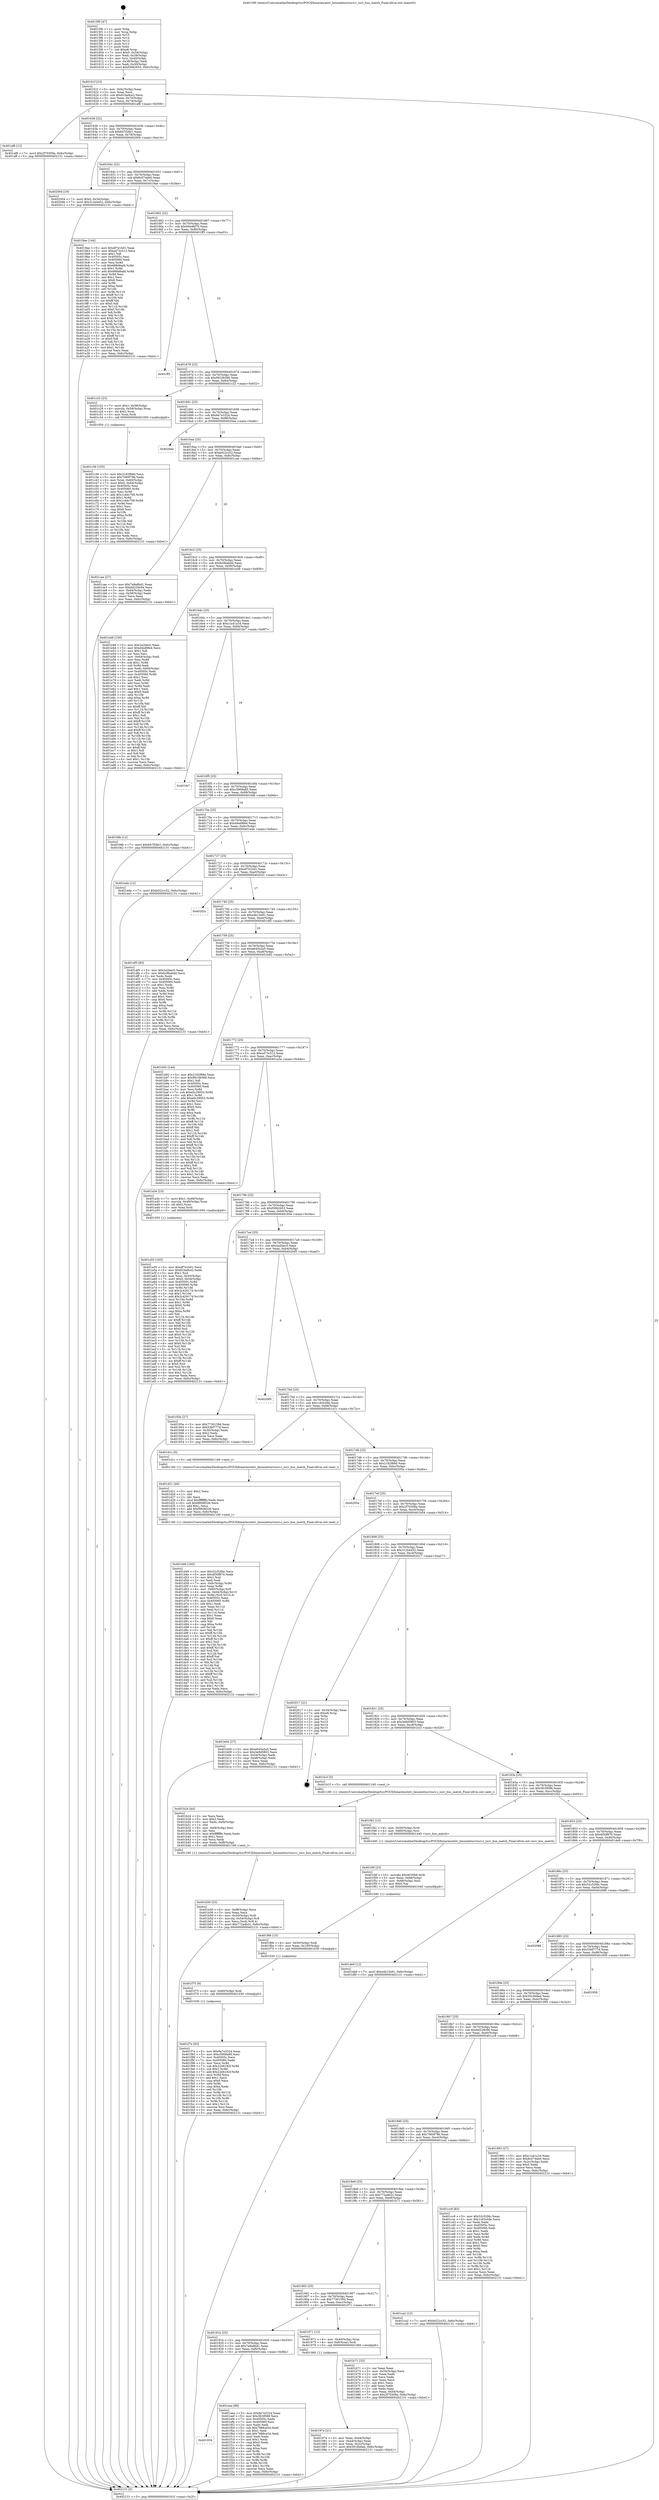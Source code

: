 digraph "0x4015f0" {
  label = "0x4015f0 (/mnt/c/Users/mathe/Desktop/tcc/POCII/binaries/extr_linuxnetiucviucv.c_iucv_bus_match_Final-ollvm.out::main(0))"
  labelloc = "t"
  node[shape=record]

  Entry [label="",width=0.3,height=0.3,shape=circle,fillcolor=black,style=filled]
  "0x40161f" [label="{
     0x40161f [23]\l
     | [instrs]\l
     &nbsp;&nbsp;0x40161f \<+3\>: mov -0x6c(%rbp),%eax\l
     &nbsp;&nbsp;0x401622 \<+2\>: mov %eax,%ecx\l
     &nbsp;&nbsp;0x401624 \<+6\>: sub $0x81ba9ce2,%ecx\l
     &nbsp;&nbsp;0x40162a \<+3\>: mov %eax,-0x70(%rbp)\l
     &nbsp;&nbsp;0x40162d \<+3\>: mov %ecx,-0x74(%rbp)\l
     &nbsp;&nbsp;0x401630 \<+6\>: je 0000000000401af8 \<main+0x508\>\l
  }"]
  "0x401af8" [label="{
     0x401af8 [12]\l
     | [instrs]\l
     &nbsp;&nbsp;0x401af8 \<+7\>: movl $0x2f70309a,-0x6c(%rbp)\l
     &nbsp;&nbsp;0x401aff \<+5\>: jmp 0000000000402131 \<main+0xb41\>\l
  }"]
  "0x401636" [label="{
     0x401636 [22]\l
     | [instrs]\l
     &nbsp;&nbsp;0x401636 \<+5\>: jmp 000000000040163b \<main+0x4b\>\l
     &nbsp;&nbsp;0x40163b \<+3\>: mov -0x70(%rbp),%eax\l
     &nbsp;&nbsp;0x40163e \<+5\>: sub $0x847f28e1,%eax\l
     &nbsp;&nbsp;0x401643 \<+3\>: mov %eax,-0x78(%rbp)\l
     &nbsp;&nbsp;0x401646 \<+6\>: je 0000000000402004 \<main+0xa14\>\l
  }"]
  Exit [label="",width=0.3,height=0.3,shape=circle,fillcolor=black,style=filled,peripheries=2]
  "0x402004" [label="{
     0x402004 [19]\l
     | [instrs]\l
     &nbsp;&nbsp;0x402004 \<+7\>: movl $0x0,-0x34(%rbp)\l
     &nbsp;&nbsp;0x40200b \<+7\>: movl $0x312e4452,-0x6c(%rbp)\l
     &nbsp;&nbsp;0x402012 \<+5\>: jmp 0000000000402131 \<main+0xb41\>\l
  }"]
  "0x40164c" [label="{
     0x40164c [22]\l
     | [instrs]\l
     &nbsp;&nbsp;0x40164c \<+5\>: jmp 0000000000401651 \<main+0x61\>\l
     &nbsp;&nbsp;0x401651 \<+3\>: mov -0x70(%rbp),%eax\l
     &nbsp;&nbsp;0x401654 \<+5\>: sub $0x8c074eb0,%eax\l
     &nbsp;&nbsp;0x401659 \<+3\>: mov %eax,-0x7c(%rbp)\l
     &nbsp;&nbsp;0x40165c \<+6\>: je 00000000004019ae \<main+0x3be\>\l
  }"]
  "0x401f7e" [label="{
     0x401f7e [93]\l
     | [instrs]\l
     &nbsp;&nbsp;0x401f7e \<+5\>: mov $0x9a7e3324,%eax\l
     &nbsp;&nbsp;0x401f83 \<+5\>: mov $0xc5908a85,%esi\l
     &nbsp;&nbsp;0x401f88 \<+7\>: mov 0x40505c,%ecx\l
     &nbsp;&nbsp;0x401f8f \<+7\>: mov 0x405060,%edx\l
     &nbsp;&nbsp;0x401f96 \<+3\>: mov %ecx,%r8d\l
     &nbsp;&nbsp;0x401f99 \<+7\>: sub $0x2246182f,%r8d\l
     &nbsp;&nbsp;0x401fa0 \<+4\>: sub $0x1,%r8d\l
     &nbsp;&nbsp;0x401fa4 \<+7\>: add $0x2246182f,%r8d\l
     &nbsp;&nbsp;0x401fab \<+4\>: imul %r8d,%ecx\l
     &nbsp;&nbsp;0x401faf \<+3\>: and $0x1,%ecx\l
     &nbsp;&nbsp;0x401fb2 \<+3\>: cmp $0x0,%ecx\l
     &nbsp;&nbsp;0x401fb5 \<+4\>: sete %r9b\l
     &nbsp;&nbsp;0x401fb9 \<+3\>: cmp $0xa,%edx\l
     &nbsp;&nbsp;0x401fbc \<+4\>: setl %r10b\l
     &nbsp;&nbsp;0x401fc0 \<+3\>: mov %r9b,%r11b\l
     &nbsp;&nbsp;0x401fc3 \<+3\>: and %r10b,%r11b\l
     &nbsp;&nbsp;0x401fc6 \<+3\>: xor %r10b,%r9b\l
     &nbsp;&nbsp;0x401fc9 \<+3\>: or %r9b,%r11b\l
     &nbsp;&nbsp;0x401fcc \<+4\>: test $0x1,%r11b\l
     &nbsp;&nbsp;0x401fd0 \<+3\>: cmovne %esi,%eax\l
     &nbsp;&nbsp;0x401fd3 \<+3\>: mov %eax,-0x6c(%rbp)\l
     &nbsp;&nbsp;0x401fd6 \<+5\>: jmp 0000000000402131 \<main+0xb41\>\l
  }"]
  "0x4019ae" [label="{
     0x4019ae [144]\l
     | [instrs]\l
     &nbsp;&nbsp;0x4019ae \<+5\>: mov $0xdf7e1b01,%eax\l
     &nbsp;&nbsp;0x4019b3 \<+5\>: mov $0xed73c513,%ecx\l
     &nbsp;&nbsp;0x4019b8 \<+2\>: mov $0x1,%dl\l
     &nbsp;&nbsp;0x4019ba \<+7\>: mov 0x40505c,%esi\l
     &nbsp;&nbsp;0x4019c1 \<+7\>: mov 0x405060,%edi\l
     &nbsp;&nbsp;0x4019c8 \<+3\>: mov %esi,%r8d\l
     &nbsp;&nbsp;0x4019cb \<+7\>: sub $0x688d6afd,%r8d\l
     &nbsp;&nbsp;0x4019d2 \<+4\>: sub $0x1,%r8d\l
     &nbsp;&nbsp;0x4019d6 \<+7\>: add $0x688d6afd,%r8d\l
     &nbsp;&nbsp;0x4019dd \<+4\>: imul %r8d,%esi\l
     &nbsp;&nbsp;0x4019e1 \<+3\>: and $0x1,%esi\l
     &nbsp;&nbsp;0x4019e4 \<+3\>: cmp $0x0,%esi\l
     &nbsp;&nbsp;0x4019e7 \<+4\>: sete %r9b\l
     &nbsp;&nbsp;0x4019eb \<+3\>: cmp $0xa,%edi\l
     &nbsp;&nbsp;0x4019ee \<+4\>: setl %r10b\l
     &nbsp;&nbsp;0x4019f2 \<+3\>: mov %r9b,%r11b\l
     &nbsp;&nbsp;0x4019f5 \<+4\>: xor $0xff,%r11b\l
     &nbsp;&nbsp;0x4019f9 \<+3\>: mov %r10b,%bl\l
     &nbsp;&nbsp;0x4019fc \<+3\>: xor $0xff,%bl\l
     &nbsp;&nbsp;0x4019ff \<+3\>: xor $0x0,%dl\l
     &nbsp;&nbsp;0x401a02 \<+3\>: mov %r11b,%r14b\l
     &nbsp;&nbsp;0x401a05 \<+4\>: and $0x0,%r14b\l
     &nbsp;&nbsp;0x401a09 \<+3\>: and %dl,%r9b\l
     &nbsp;&nbsp;0x401a0c \<+3\>: mov %bl,%r15b\l
     &nbsp;&nbsp;0x401a0f \<+4\>: and $0x0,%r15b\l
     &nbsp;&nbsp;0x401a13 \<+3\>: and %dl,%r10b\l
     &nbsp;&nbsp;0x401a16 \<+3\>: or %r9b,%r14b\l
     &nbsp;&nbsp;0x401a19 \<+3\>: or %r10b,%r15b\l
     &nbsp;&nbsp;0x401a1c \<+3\>: xor %r15b,%r14b\l
     &nbsp;&nbsp;0x401a1f \<+3\>: or %bl,%r11b\l
     &nbsp;&nbsp;0x401a22 \<+4\>: xor $0xff,%r11b\l
     &nbsp;&nbsp;0x401a26 \<+3\>: or $0x0,%dl\l
     &nbsp;&nbsp;0x401a29 \<+3\>: and %dl,%r11b\l
     &nbsp;&nbsp;0x401a2c \<+3\>: or %r11b,%r14b\l
     &nbsp;&nbsp;0x401a2f \<+4\>: test $0x1,%r14b\l
     &nbsp;&nbsp;0x401a33 \<+3\>: cmovne %ecx,%eax\l
     &nbsp;&nbsp;0x401a36 \<+3\>: mov %eax,-0x6c(%rbp)\l
     &nbsp;&nbsp;0x401a39 \<+5\>: jmp 0000000000402131 \<main+0xb41\>\l
  }"]
  "0x401662" [label="{
     0x401662 [22]\l
     | [instrs]\l
     &nbsp;&nbsp;0x401662 \<+5\>: jmp 0000000000401667 \<main+0x77\>\l
     &nbsp;&nbsp;0x401667 \<+3\>: mov -0x70(%rbp),%eax\l
     &nbsp;&nbsp;0x40166a \<+5\>: sub $0x94e4fd70,%eax\l
     &nbsp;&nbsp;0x40166f \<+3\>: mov %eax,-0x80(%rbp)\l
     &nbsp;&nbsp;0x401672 \<+6\>: je 0000000000401ff3 \<main+0xa03\>\l
  }"]
  "0x401f75" [label="{
     0x401f75 [9]\l
     | [instrs]\l
     &nbsp;&nbsp;0x401f75 \<+4\>: mov -0x60(%rbp),%rdi\l
     &nbsp;&nbsp;0x401f79 \<+5\>: call 0000000000401030 \<free@plt\>\l
     | [calls]\l
     &nbsp;&nbsp;0x401030 \{1\} (unknown)\l
  }"]
  "0x401ff3" [label="{
     0x401ff3\l
  }", style=dashed]
  "0x401678" [label="{
     0x401678 [25]\l
     | [instrs]\l
     &nbsp;&nbsp;0x401678 \<+5\>: jmp 000000000040167d \<main+0x8d\>\l
     &nbsp;&nbsp;0x40167d \<+3\>: mov -0x70(%rbp),%eax\l
     &nbsp;&nbsp;0x401680 \<+5\>: sub $0x9910b566,%eax\l
     &nbsp;&nbsp;0x401685 \<+6\>: mov %eax,-0x84(%rbp)\l
     &nbsp;&nbsp;0x40168b \<+6\>: je 0000000000401c22 \<main+0x632\>\l
  }"]
  "0x401f66" [label="{
     0x401f66 [15]\l
     | [instrs]\l
     &nbsp;&nbsp;0x401f66 \<+4\>: mov -0x50(%rbp),%rdi\l
     &nbsp;&nbsp;0x401f6a \<+6\>: mov %eax,-0x100(%rbp)\l
     &nbsp;&nbsp;0x401f70 \<+5\>: call 0000000000401030 \<free@plt\>\l
     | [calls]\l
     &nbsp;&nbsp;0x401030 \{1\} (unknown)\l
  }"]
  "0x401c22" [label="{
     0x401c22 [23]\l
     | [instrs]\l
     &nbsp;&nbsp;0x401c22 \<+7\>: movl $0x1,-0x58(%rbp)\l
     &nbsp;&nbsp;0x401c29 \<+4\>: movslq -0x58(%rbp),%rax\l
     &nbsp;&nbsp;0x401c2d \<+4\>: shl $0x2,%rax\l
     &nbsp;&nbsp;0x401c31 \<+3\>: mov %rax,%rdi\l
     &nbsp;&nbsp;0x401c34 \<+5\>: call 0000000000401050 \<malloc@plt\>\l
     | [calls]\l
     &nbsp;&nbsp;0x401050 \{1\} (unknown)\l
  }"]
  "0x401691" [label="{
     0x401691 [25]\l
     | [instrs]\l
     &nbsp;&nbsp;0x401691 \<+5\>: jmp 0000000000401696 \<main+0xa6\>\l
     &nbsp;&nbsp;0x401696 \<+3\>: mov -0x70(%rbp),%eax\l
     &nbsp;&nbsp;0x401699 \<+5\>: sub $0x9a7e3324,%eax\l
     &nbsp;&nbsp;0x40169e \<+6\>: mov %eax,-0x88(%rbp)\l
     &nbsp;&nbsp;0x4016a4 \<+6\>: je 00000000004020ee \<main+0xafe\>\l
  }"]
  "0x401f4f" [label="{
     0x401f4f [23]\l
     | [instrs]\l
     &nbsp;&nbsp;0x401f4f \<+10\>: movabs $0x4030b6,%rdi\l
     &nbsp;&nbsp;0x401f59 \<+3\>: mov %eax,-0x68(%rbp)\l
     &nbsp;&nbsp;0x401f5c \<+3\>: mov -0x68(%rbp),%esi\l
     &nbsp;&nbsp;0x401f5f \<+2\>: mov $0x0,%al\l
     &nbsp;&nbsp;0x401f61 \<+5\>: call 0000000000401040 \<printf@plt\>\l
     | [calls]\l
     &nbsp;&nbsp;0x401040 \{1\} (unknown)\l
  }"]
  "0x4020ee" [label="{
     0x4020ee\l
  }", style=dashed]
  "0x4016aa" [label="{
     0x4016aa [25]\l
     | [instrs]\l
     &nbsp;&nbsp;0x4016aa \<+5\>: jmp 00000000004016af \<main+0xbf\>\l
     &nbsp;&nbsp;0x4016af \<+3\>: mov -0x70(%rbp),%eax\l
     &nbsp;&nbsp;0x4016b2 \<+5\>: sub $0xb022cc52,%eax\l
     &nbsp;&nbsp;0x4016b7 \<+6\>: mov %eax,-0x8c(%rbp)\l
     &nbsp;&nbsp;0x4016bd \<+6\>: je 0000000000401cae \<main+0x6be\>\l
  }"]
  "0x401934" [label="{
     0x401934\l
  }", style=dashed]
  "0x401cae" [label="{
     0x401cae [27]\l
     | [instrs]\l
     &nbsp;&nbsp;0x401cae \<+5\>: mov $0x7a9a8bd1,%eax\l
     &nbsp;&nbsp;0x401cb3 \<+5\>: mov $0x6d229c94,%ecx\l
     &nbsp;&nbsp;0x401cb8 \<+3\>: mov -0x64(%rbp),%edx\l
     &nbsp;&nbsp;0x401cbb \<+3\>: cmp -0x58(%rbp),%edx\l
     &nbsp;&nbsp;0x401cbe \<+3\>: cmovl %ecx,%eax\l
     &nbsp;&nbsp;0x401cc1 \<+3\>: mov %eax,-0x6c(%rbp)\l
     &nbsp;&nbsp;0x401cc4 \<+5\>: jmp 0000000000402131 \<main+0xb41\>\l
  }"]
  "0x4016c3" [label="{
     0x4016c3 [25]\l
     | [instrs]\l
     &nbsp;&nbsp;0x4016c3 \<+5\>: jmp 00000000004016c8 \<main+0xd8\>\l
     &nbsp;&nbsp;0x4016c8 \<+3\>: mov -0x70(%rbp),%eax\l
     &nbsp;&nbsp;0x4016cb \<+5\>: sub $0xbc9babdd,%eax\l
     &nbsp;&nbsp;0x4016d0 \<+6\>: mov %eax,-0x90(%rbp)\l
     &nbsp;&nbsp;0x4016d6 \<+6\>: je 0000000000401e48 \<main+0x858\>\l
  }"]
  "0x401eea" [label="{
     0x401eea [88]\l
     | [instrs]\l
     &nbsp;&nbsp;0x401eea \<+5\>: mov $0x9a7e3324,%eax\l
     &nbsp;&nbsp;0x401eef \<+5\>: mov $0x3fc5f088,%ecx\l
     &nbsp;&nbsp;0x401ef4 \<+7\>: mov 0x40505c,%edx\l
     &nbsp;&nbsp;0x401efb \<+7\>: mov 0x405060,%esi\l
     &nbsp;&nbsp;0x401f02 \<+2\>: mov %edx,%edi\l
     &nbsp;&nbsp;0x401f04 \<+6\>: sub $0x7988ce5d,%edi\l
     &nbsp;&nbsp;0x401f0a \<+3\>: sub $0x1,%edi\l
     &nbsp;&nbsp;0x401f0d \<+6\>: add $0x7988ce5d,%edi\l
     &nbsp;&nbsp;0x401f13 \<+3\>: imul %edi,%edx\l
     &nbsp;&nbsp;0x401f16 \<+3\>: and $0x1,%edx\l
     &nbsp;&nbsp;0x401f19 \<+3\>: cmp $0x0,%edx\l
     &nbsp;&nbsp;0x401f1c \<+4\>: sete %r8b\l
     &nbsp;&nbsp;0x401f20 \<+3\>: cmp $0xa,%esi\l
     &nbsp;&nbsp;0x401f23 \<+4\>: setl %r9b\l
     &nbsp;&nbsp;0x401f27 \<+3\>: mov %r8b,%r10b\l
     &nbsp;&nbsp;0x401f2a \<+3\>: and %r9b,%r10b\l
     &nbsp;&nbsp;0x401f2d \<+3\>: xor %r9b,%r8b\l
     &nbsp;&nbsp;0x401f30 \<+3\>: or %r8b,%r10b\l
     &nbsp;&nbsp;0x401f33 \<+4\>: test $0x1,%r10b\l
     &nbsp;&nbsp;0x401f37 \<+3\>: cmovne %ecx,%eax\l
     &nbsp;&nbsp;0x401f3a \<+3\>: mov %eax,-0x6c(%rbp)\l
     &nbsp;&nbsp;0x401f3d \<+5\>: jmp 0000000000402131 \<main+0xb41\>\l
  }"]
  "0x401e48" [label="{
     0x401e48 [150]\l
     | [instrs]\l
     &nbsp;&nbsp;0x401e48 \<+5\>: mov $0x2a2bec0,%eax\l
     &nbsp;&nbsp;0x401e4d \<+5\>: mov $0xd4ed9fe4,%ecx\l
     &nbsp;&nbsp;0x401e52 \<+2\>: mov $0x1,%dl\l
     &nbsp;&nbsp;0x401e54 \<+2\>: xor %esi,%esi\l
     &nbsp;&nbsp;0x401e56 \<+3\>: mov -0x64(%rbp),%edi\l
     &nbsp;&nbsp;0x401e59 \<+3\>: mov %esi,%r8d\l
     &nbsp;&nbsp;0x401e5c \<+4\>: sub $0x1,%r8d\l
     &nbsp;&nbsp;0x401e60 \<+3\>: sub %r8d,%edi\l
     &nbsp;&nbsp;0x401e63 \<+3\>: mov %edi,-0x64(%rbp)\l
     &nbsp;&nbsp;0x401e66 \<+7\>: mov 0x40505c,%edi\l
     &nbsp;&nbsp;0x401e6d \<+8\>: mov 0x405060,%r8d\l
     &nbsp;&nbsp;0x401e75 \<+3\>: sub $0x1,%esi\l
     &nbsp;&nbsp;0x401e78 \<+3\>: mov %edi,%r9d\l
     &nbsp;&nbsp;0x401e7b \<+3\>: add %esi,%r9d\l
     &nbsp;&nbsp;0x401e7e \<+4\>: imul %r9d,%edi\l
     &nbsp;&nbsp;0x401e82 \<+3\>: and $0x1,%edi\l
     &nbsp;&nbsp;0x401e85 \<+3\>: cmp $0x0,%edi\l
     &nbsp;&nbsp;0x401e88 \<+4\>: sete %r10b\l
     &nbsp;&nbsp;0x401e8c \<+4\>: cmp $0xa,%r8d\l
     &nbsp;&nbsp;0x401e90 \<+4\>: setl %r11b\l
     &nbsp;&nbsp;0x401e94 \<+3\>: mov %r10b,%bl\l
     &nbsp;&nbsp;0x401e97 \<+3\>: xor $0xff,%bl\l
     &nbsp;&nbsp;0x401e9a \<+3\>: mov %r11b,%r14b\l
     &nbsp;&nbsp;0x401e9d \<+4\>: xor $0xff,%r14b\l
     &nbsp;&nbsp;0x401ea1 \<+3\>: xor $0x1,%dl\l
     &nbsp;&nbsp;0x401ea4 \<+3\>: mov %bl,%r15b\l
     &nbsp;&nbsp;0x401ea7 \<+4\>: and $0xff,%r15b\l
     &nbsp;&nbsp;0x401eab \<+3\>: and %dl,%r10b\l
     &nbsp;&nbsp;0x401eae \<+3\>: mov %r14b,%r12b\l
     &nbsp;&nbsp;0x401eb1 \<+4\>: and $0xff,%r12b\l
     &nbsp;&nbsp;0x401eb5 \<+3\>: and %dl,%r11b\l
     &nbsp;&nbsp;0x401eb8 \<+3\>: or %r10b,%r15b\l
     &nbsp;&nbsp;0x401ebb \<+3\>: or %r11b,%r12b\l
     &nbsp;&nbsp;0x401ebe \<+3\>: xor %r12b,%r15b\l
     &nbsp;&nbsp;0x401ec1 \<+3\>: or %r14b,%bl\l
     &nbsp;&nbsp;0x401ec4 \<+3\>: xor $0xff,%bl\l
     &nbsp;&nbsp;0x401ec7 \<+3\>: or $0x1,%dl\l
     &nbsp;&nbsp;0x401eca \<+2\>: and %dl,%bl\l
     &nbsp;&nbsp;0x401ecc \<+3\>: or %bl,%r15b\l
     &nbsp;&nbsp;0x401ecf \<+4\>: test $0x1,%r15b\l
     &nbsp;&nbsp;0x401ed3 \<+3\>: cmovne %ecx,%eax\l
     &nbsp;&nbsp;0x401ed6 \<+3\>: mov %eax,-0x6c(%rbp)\l
     &nbsp;&nbsp;0x401ed9 \<+5\>: jmp 0000000000402131 \<main+0xb41\>\l
  }"]
  "0x4016dc" [label="{
     0x4016dc [25]\l
     | [instrs]\l
     &nbsp;&nbsp;0x4016dc \<+5\>: jmp 00000000004016e1 \<main+0xf1\>\l
     &nbsp;&nbsp;0x4016e1 \<+3\>: mov -0x70(%rbp),%eax\l
     &nbsp;&nbsp;0x4016e4 \<+5\>: sub $0xc1a41a16,%eax\l
     &nbsp;&nbsp;0x4016e9 \<+6\>: mov %eax,-0x94(%rbp)\l
     &nbsp;&nbsp;0x4016ef \<+6\>: je 0000000000401fe7 \<main+0x9f7\>\l
  }"]
  "0x401d49" [label="{
     0x401d49 [160]\l
     | [instrs]\l
     &nbsp;&nbsp;0x401d49 \<+5\>: mov $0x52c52fdc,%ecx\l
     &nbsp;&nbsp;0x401d4e \<+5\>: mov $0x4f30f870,%edx\l
     &nbsp;&nbsp;0x401d53 \<+3\>: mov $0x1,%sil\l
     &nbsp;&nbsp;0x401d56 \<+2\>: xor %edi,%edi\l
     &nbsp;&nbsp;0x401d58 \<+7\>: mov -0xfc(%rbp),%r8d\l
     &nbsp;&nbsp;0x401d5f \<+4\>: imul %eax,%r8d\l
     &nbsp;&nbsp;0x401d63 \<+4\>: mov -0x60(%rbp),%r9\l
     &nbsp;&nbsp;0x401d67 \<+4\>: movslq -0x64(%rbp),%r10\l
     &nbsp;&nbsp;0x401d6b \<+4\>: mov %r8d,(%r9,%r10,4)\l
     &nbsp;&nbsp;0x401d6f \<+7\>: mov 0x40505c,%eax\l
     &nbsp;&nbsp;0x401d76 \<+8\>: mov 0x405060,%r8d\l
     &nbsp;&nbsp;0x401d7e \<+3\>: sub $0x1,%edi\l
     &nbsp;&nbsp;0x401d81 \<+3\>: mov %eax,%r11d\l
     &nbsp;&nbsp;0x401d84 \<+3\>: add %edi,%r11d\l
     &nbsp;&nbsp;0x401d87 \<+4\>: imul %r11d,%eax\l
     &nbsp;&nbsp;0x401d8b \<+3\>: and $0x1,%eax\l
     &nbsp;&nbsp;0x401d8e \<+3\>: cmp $0x0,%eax\l
     &nbsp;&nbsp;0x401d91 \<+3\>: sete %bl\l
     &nbsp;&nbsp;0x401d94 \<+4\>: cmp $0xa,%r8d\l
     &nbsp;&nbsp;0x401d98 \<+4\>: setl %r14b\l
     &nbsp;&nbsp;0x401d9c \<+3\>: mov %bl,%r15b\l
     &nbsp;&nbsp;0x401d9f \<+4\>: xor $0xff,%r15b\l
     &nbsp;&nbsp;0x401da3 \<+3\>: mov %r14b,%r12b\l
     &nbsp;&nbsp;0x401da6 \<+4\>: xor $0xff,%r12b\l
     &nbsp;&nbsp;0x401daa \<+4\>: xor $0x1,%sil\l
     &nbsp;&nbsp;0x401dae \<+3\>: mov %r15b,%r13b\l
     &nbsp;&nbsp;0x401db1 \<+4\>: and $0xff,%r13b\l
     &nbsp;&nbsp;0x401db5 \<+3\>: and %sil,%bl\l
     &nbsp;&nbsp;0x401db8 \<+3\>: mov %r12b,%al\l
     &nbsp;&nbsp;0x401dbb \<+2\>: and $0xff,%al\l
     &nbsp;&nbsp;0x401dbd \<+3\>: and %sil,%r14b\l
     &nbsp;&nbsp;0x401dc0 \<+3\>: or %bl,%r13b\l
     &nbsp;&nbsp;0x401dc3 \<+3\>: or %r14b,%al\l
     &nbsp;&nbsp;0x401dc6 \<+3\>: xor %al,%r13b\l
     &nbsp;&nbsp;0x401dc9 \<+3\>: or %r12b,%r15b\l
     &nbsp;&nbsp;0x401dcc \<+4\>: xor $0xff,%r15b\l
     &nbsp;&nbsp;0x401dd0 \<+4\>: or $0x1,%sil\l
     &nbsp;&nbsp;0x401dd4 \<+3\>: and %sil,%r15b\l
     &nbsp;&nbsp;0x401dd7 \<+3\>: or %r15b,%r13b\l
     &nbsp;&nbsp;0x401dda \<+4\>: test $0x1,%r13b\l
     &nbsp;&nbsp;0x401dde \<+3\>: cmovne %edx,%ecx\l
     &nbsp;&nbsp;0x401de1 \<+3\>: mov %ecx,-0x6c(%rbp)\l
     &nbsp;&nbsp;0x401de4 \<+5\>: jmp 0000000000402131 \<main+0xb41\>\l
  }"]
  "0x401fe7" [label="{
     0x401fe7\l
  }", style=dashed]
  "0x4016f5" [label="{
     0x4016f5 [25]\l
     | [instrs]\l
     &nbsp;&nbsp;0x4016f5 \<+5\>: jmp 00000000004016fa \<main+0x10a\>\l
     &nbsp;&nbsp;0x4016fa \<+3\>: mov -0x70(%rbp),%eax\l
     &nbsp;&nbsp;0x4016fd \<+5\>: sub $0xc5908a85,%eax\l
     &nbsp;&nbsp;0x401702 \<+6\>: mov %eax,-0x98(%rbp)\l
     &nbsp;&nbsp;0x401708 \<+6\>: je 0000000000401fdb \<main+0x9eb\>\l
  }"]
  "0x401d21" [label="{
     0x401d21 [40]\l
     | [instrs]\l
     &nbsp;&nbsp;0x401d21 \<+5\>: mov $0x2,%ecx\l
     &nbsp;&nbsp;0x401d26 \<+1\>: cltd\l
     &nbsp;&nbsp;0x401d27 \<+2\>: idiv %ecx\l
     &nbsp;&nbsp;0x401d29 \<+6\>: imul $0xfffffffe,%edx,%ecx\l
     &nbsp;&nbsp;0x401d2f \<+6\>: sub $0xf9608526,%ecx\l
     &nbsp;&nbsp;0x401d35 \<+3\>: add $0x1,%ecx\l
     &nbsp;&nbsp;0x401d38 \<+6\>: add $0xf9608526,%ecx\l
     &nbsp;&nbsp;0x401d3e \<+6\>: mov %ecx,-0xfc(%rbp)\l
     &nbsp;&nbsp;0x401d44 \<+5\>: call 0000000000401160 \<next_i\>\l
     | [calls]\l
     &nbsp;&nbsp;0x401160 \{1\} (/mnt/c/Users/mathe/Desktop/tcc/POCII/binaries/extr_linuxnetiucviucv.c_iucv_bus_match_Final-ollvm.out::next_i)\l
  }"]
  "0x401fdb" [label="{
     0x401fdb [12]\l
     | [instrs]\l
     &nbsp;&nbsp;0x401fdb \<+7\>: movl $0x847f28e1,-0x6c(%rbp)\l
     &nbsp;&nbsp;0x401fe2 \<+5\>: jmp 0000000000402131 \<main+0xb41\>\l
  }"]
  "0x40170e" [label="{
     0x40170e [25]\l
     | [instrs]\l
     &nbsp;&nbsp;0x40170e \<+5\>: jmp 0000000000401713 \<main+0x123\>\l
     &nbsp;&nbsp;0x401713 \<+3\>: mov -0x70(%rbp),%eax\l
     &nbsp;&nbsp;0x401716 \<+5\>: sub $0xd4ed9fe4,%eax\l
     &nbsp;&nbsp;0x40171b \<+6\>: mov %eax,-0x9c(%rbp)\l
     &nbsp;&nbsp;0x401721 \<+6\>: je 0000000000401ede \<main+0x8ee\>\l
  }"]
  "0x401c39" [label="{
     0x401c39 [105]\l
     | [instrs]\l
     &nbsp;&nbsp;0x401c39 \<+5\>: mov $0x2182f68d,%ecx\l
     &nbsp;&nbsp;0x401c3e \<+5\>: mov $0x7060f79b,%edx\l
     &nbsp;&nbsp;0x401c43 \<+4\>: mov %rax,-0x60(%rbp)\l
     &nbsp;&nbsp;0x401c47 \<+7\>: movl $0x0,-0x64(%rbp)\l
     &nbsp;&nbsp;0x401c4e \<+7\>: mov 0x40505c,%esi\l
     &nbsp;&nbsp;0x401c55 \<+8\>: mov 0x405060,%r8d\l
     &nbsp;&nbsp;0x401c5d \<+3\>: mov %esi,%r9d\l
     &nbsp;&nbsp;0x401c60 \<+7\>: add $0x1c4dc709,%r9d\l
     &nbsp;&nbsp;0x401c67 \<+4\>: sub $0x1,%r9d\l
     &nbsp;&nbsp;0x401c6b \<+7\>: sub $0x1c4dc709,%r9d\l
     &nbsp;&nbsp;0x401c72 \<+4\>: imul %r9d,%esi\l
     &nbsp;&nbsp;0x401c76 \<+3\>: and $0x1,%esi\l
     &nbsp;&nbsp;0x401c79 \<+3\>: cmp $0x0,%esi\l
     &nbsp;&nbsp;0x401c7c \<+4\>: sete %r10b\l
     &nbsp;&nbsp;0x401c80 \<+4\>: cmp $0xa,%r8d\l
     &nbsp;&nbsp;0x401c84 \<+4\>: setl %r11b\l
     &nbsp;&nbsp;0x401c88 \<+3\>: mov %r10b,%bl\l
     &nbsp;&nbsp;0x401c8b \<+3\>: and %r11b,%bl\l
     &nbsp;&nbsp;0x401c8e \<+3\>: xor %r11b,%r10b\l
     &nbsp;&nbsp;0x401c91 \<+3\>: or %r10b,%bl\l
     &nbsp;&nbsp;0x401c94 \<+3\>: test $0x1,%bl\l
     &nbsp;&nbsp;0x401c97 \<+3\>: cmovne %edx,%ecx\l
     &nbsp;&nbsp;0x401c9a \<+3\>: mov %ecx,-0x6c(%rbp)\l
     &nbsp;&nbsp;0x401c9d \<+5\>: jmp 0000000000402131 \<main+0xb41\>\l
  }"]
  "0x401ede" [label="{
     0x401ede [12]\l
     | [instrs]\l
     &nbsp;&nbsp;0x401ede \<+7\>: movl $0xb022cc52,-0x6c(%rbp)\l
     &nbsp;&nbsp;0x401ee5 \<+5\>: jmp 0000000000402131 \<main+0xb41\>\l
  }"]
  "0x401727" [label="{
     0x401727 [25]\l
     | [instrs]\l
     &nbsp;&nbsp;0x401727 \<+5\>: jmp 000000000040172c \<main+0x13c\>\l
     &nbsp;&nbsp;0x40172c \<+3\>: mov -0x70(%rbp),%eax\l
     &nbsp;&nbsp;0x40172f \<+5\>: sub $0xdf7e1b01,%eax\l
     &nbsp;&nbsp;0x401734 \<+6\>: mov %eax,-0xa0(%rbp)\l
     &nbsp;&nbsp;0x40173a \<+6\>: je 000000000040202c \<main+0xa3c\>\l
  }"]
  "0x401b50" [label="{
     0x401b50 [33]\l
     | [instrs]\l
     &nbsp;&nbsp;0x401b50 \<+6\>: mov -0xf8(%rbp),%ecx\l
     &nbsp;&nbsp;0x401b56 \<+3\>: imul %eax,%ecx\l
     &nbsp;&nbsp;0x401b59 \<+4\>: mov -0x50(%rbp),%rdi\l
     &nbsp;&nbsp;0x401b5d \<+4\>: movslq -0x54(%rbp),%r8\l
     &nbsp;&nbsp;0x401b61 \<+4\>: mov %ecx,(%rdi,%r8,4)\l
     &nbsp;&nbsp;0x401b65 \<+7\>: movl $0x772a4b2c,-0x6c(%rbp)\l
     &nbsp;&nbsp;0x401b6c \<+5\>: jmp 0000000000402131 \<main+0xb41\>\l
  }"]
  "0x40202c" [label="{
     0x40202c\l
  }", style=dashed]
  "0x401740" [label="{
     0x401740 [25]\l
     | [instrs]\l
     &nbsp;&nbsp;0x401740 \<+5\>: jmp 0000000000401745 \<main+0x155\>\l
     &nbsp;&nbsp;0x401745 \<+3\>: mov -0x70(%rbp),%eax\l
     &nbsp;&nbsp;0x401748 \<+5\>: sub $0xe4b15e91,%eax\l
     &nbsp;&nbsp;0x40174d \<+6\>: mov %eax,-0xa4(%rbp)\l
     &nbsp;&nbsp;0x401753 \<+6\>: je 0000000000401df5 \<main+0x805\>\l
  }"]
  "0x401b24" [label="{
     0x401b24 [44]\l
     | [instrs]\l
     &nbsp;&nbsp;0x401b24 \<+2\>: xor %ecx,%ecx\l
     &nbsp;&nbsp;0x401b26 \<+5\>: mov $0x2,%edx\l
     &nbsp;&nbsp;0x401b2b \<+6\>: mov %edx,-0xf4(%rbp)\l
     &nbsp;&nbsp;0x401b31 \<+1\>: cltd\l
     &nbsp;&nbsp;0x401b32 \<+6\>: mov -0xf4(%rbp),%esi\l
     &nbsp;&nbsp;0x401b38 \<+2\>: idiv %esi\l
     &nbsp;&nbsp;0x401b3a \<+6\>: imul $0xfffffffe,%edx,%edx\l
     &nbsp;&nbsp;0x401b40 \<+3\>: sub $0x1,%ecx\l
     &nbsp;&nbsp;0x401b43 \<+2\>: sub %ecx,%edx\l
     &nbsp;&nbsp;0x401b45 \<+6\>: mov %edx,-0xf8(%rbp)\l
     &nbsp;&nbsp;0x401b4b \<+5\>: call 0000000000401160 \<next_i\>\l
     | [calls]\l
     &nbsp;&nbsp;0x401160 \{1\} (/mnt/c/Users/mathe/Desktop/tcc/POCII/binaries/extr_linuxnetiucviucv.c_iucv_bus_match_Final-ollvm.out::next_i)\l
  }"]
  "0x401df5" [label="{
     0x401df5 [83]\l
     | [instrs]\l
     &nbsp;&nbsp;0x401df5 \<+5\>: mov $0x2a2bec0,%eax\l
     &nbsp;&nbsp;0x401dfa \<+5\>: mov $0xbc9babdd,%ecx\l
     &nbsp;&nbsp;0x401dff \<+2\>: xor %edx,%edx\l
     &nbsp;&nbsp;0x401e01 \<+7\>: mov 0x40505c,%esi\l
     &nbsp;&nbsp;0x401e08 \<+7\>: mov 0x405060,%edi\l
     &nbsp;&nbsp;0x401e0f \<+3\>: sub $0x1,%edx\l
     &nbsp;&nbsp;0x401e12 \<+3\>: mov %esi,%r8d\l
     &nbsp;&nbsp;0x401e15 \<+3\>: add %edx,%r8d\l
     &nbsp;&nbsp;0x401e18 \<+4\>: imul %r8d,%esi\l
     &nbsp;&nbsp;0x401e1c \<+3\>: and $0x1,%esi\l
     &nbsp;&nbsp;0x401e1f \<+3\>: cmp $0x0,%esi\l
     &nbsp;&nbsp;0x401e22 \<+4\>: sete %r9b\l
     &nbsp;&nbsp;0x401e26 \<+3\>: cmp $0xa,%edi\l
     &nbsp;&nbsp;0x401e29 \<+4\>: setl %r10b\l
     &nbsp;&nbsp;0x401e2d \<+3\>: mov %r9b,%r11b\l
     &nbsp;&nbsp;0x401e30 \<+3\>: and %r10b,%r11b\l
     &nbsp;&nbsp;0x401e33 \<+3\>: xor %r10b,%r9b\l
     &nbsp;&nbsp;0x401e36 \<+3\>: or %r9b,%r11b\l
     &nbsp;&nbsp;0x401e39 \<+4\>: test $0x1,%r11b\l
     &nbsp;&nbsp;0x401e3d \<+3\>: cmovne %ecx,%eax\l
     &nbsp;&nbsp;0x401e40 \<+3\>: mov %eax,-0x6c(%rbp)\l
     &nbsp;&nbsp;0x401e43 \<+5\>: jmp 0000000000402131 \<main+0xb41\>\l
  }"]
  "0x401759" [label="{
     0x401759 [25]\l
     | [instrs]\l
     &nbsp;&nbsp;0x401759 \<+5\>: jmp 000000000040175e \<main+0x16e\>\l
     &nbsp;&nbsp;0x40175e \<+3\>: mov -0x70(%rbp),%eax\l
     &nbsp;&nbsp;0x401761 \<+5\>: sub $0xe645a2a5,%eax\l
     &nbsp;&nbsp;0x401766 \<+6\>: mov %eax,-0xa8(%rbp)\l
     &nbsp;&nbsp;0x40176c \<+6\>: je 0000000000401b92 \<main+0x5a2\>\l
  }"]
  "0x401a55" [label="{
     0x401a55 [163]\l
     | [instrs]\l
     &nbsp;&nbsp;0x401a55 \<+5\>: mov $0xdf7e1b01,%ecx\l
     &nbsp;&nbsp;0x401a5a \<+5\>: mov $0x81ba9ce2,%edx\l
     &nbsp;&nbsp;0x401a5f \<+3\>: mov $0x1,%sil\l
     &nbsp;&nbsp;0x401a62 \<+4\>: mov %rax,-0x50(%rbp)\l
     &nbsp;&nbsp;0x401a66 \<+7\>: movl $0x0,-0x54(%rbp)\l
     &nbsp;&nbsp;0x401a6d \<+8\>: mov 0x40505c,%r8d\l
     &nbsp;&nbsp;0x401a75 \<+8\>: mov 0x405060,%r9d\l
     &nbsp;&nbsp;0x401a7d \<+3\>: mov %r8d,%r10d\l
     &nbsp;&nbsp;0x401a80 \<+7\>: sub $0x2c42617d,%r10d\l
     &nbsp;&nbsp;0x401a87 \<+4\>: sub $0x1,%r10d\l
     &nbsp;&nbsp;0x401a8b \<+7\>: add $0x2c42617d,%r10d\l
     &nbsp;&nbsp;0x401a92 \<+4\>: imul %r10d,%r8d\l
     &nbsp;&nbsp;0x401a96 \<+4\>: and $0x1,%r8d\l
     &nbsp;&nbsp;0x401a9a \<+4\>: cmp $0x0,%r8d\l
     &nbsp;&nbsp;0x401a9e \<+4\>: sete %r11b\l
     &nbsp;&nbsp;0x401aa2 \<+4\>: cmp $0xa,%r9d\l
     &nbsp;&nbsp;0x401aa6 \<+3\>: setl %bl\l
     &nbsp;&nbsp;0x401aa9 \<+3\>: mov %r11b,%r14b\l
     &nbsp;&nbsp;0x401aac \<+4\>: xor $0xff,%r14b\l
     &nbsp;&nbsp;0x401ab0 \<+3\>: mov %bl,%r15b\l
     &nbsp;&nbsp;0x401ab3 \<+4\>: xor $0xff,%r15b\l
     &nbsp;&nbsp;0x401ab7 \<+4\>: xor $0x0,%sil\l
     &nbsp;&nbsp;0x401abb \<+3\>: mov %r14b,%r12b\l
     &nbsp;&nbsp;0x401abe \<+4\>: and $0x0,%r12b\l
     &nbsp;&nbsp;0x401ac2 \<+3\>: and %sil,%r11b\l
     &nbsp;&nbsp;0x401ac5 \<+3\>: mov %r15b,%r13b\l
     &nbsp;&nbsp;0x401ac8 \<+4\>: and $0x0,%r13b\l
     &nbsp;&nbsp;0x401acc \<+3\>: and %sil,%bl\l
     &nbsp;&nbsp;0x401acf \<+3\>: or %r11b,%r12b\l
     &nbsp;&nbsp;0x401ad2 \<+3\>: or %bl,%r13b\l
     &nbsp;&nbsp;0x401ad5 \<+3\>: xor %r13b,%r12b\l
     &nbsp;&nbsp;0x401ad8 \<+3\>: or %r15b,%r14b\l
     &nbsp;&nbsp;0x401adb \<+4\>: xor $0xff,%r14b\l
     &nbsp;&nbsp;0x401adf \<+4\>: or $0x0,%sil\l
     &nbsp;&nbsp;0x401ae3 \<+3\>: and %sil,%r14b\l
     &nbsp;&nbsp;0x401ae6 \<+3\>: or %r14b,%r12b\l
     &nbsp;&nbsp;0x401ae9 \<+4\>: test $0x1,%r12b\l
     &nbsp;&nbsp;0x401aed \<+3\>: cmovne %edx,%ecx\l
     &nbsp;&nbsp;0x401af0 \<+3\>: mov %ecx,-0x6c(%rbp)\l
     &nbsp;&nbsp;0x401af3 \<+5\>: jmp 0000000000402131 \<main+0xb41\>\l
  }"]
  "0x401b92" [label="{
     0x401b92 [144]\l
     | [instrs]\l
     &nbsp;&nbsp;0x401b92 \<+5\>: mov $0x2182f68d,%eax\l
     &nbsp;&nbsp;0x401b97 \<+5\>: mov $0x9910b566,%ecx\l
     &nbsp;&nbsp;0x401b9c \<+2\>: mov $0x1,%dl\l
     &nbsp;&nbsp;0x401b9e \<+7\>: mov 0x40505c,%esi\l
     &nbsp;&nbsp;0x401ba5 \<+7\>: mov 0x405060,%edi\l
     &nbsp;&nbsp;0x401bac \<+3\>: mov %esi,%r8d\l
     &nbsp;&nbsp;0x401baf \<+7\>: sub $0xe0c29053,%r8d\l
     &nbsp;&nbsp;0x401bb6 \<+4\>: sub $0x1,%r8d\l
     &nbsp;&nbsp;0x401bba \<+7\>: add $0xe0c29053,%r8d\l
     &nbsp;&nbsp;0x401bc1 \<+4\>: imul %r8d,%esi\l
     &nbsp;&nbsp;0x401bc5 \<+3\>: and $0x1,%esi\l
     &nbsp;&nbsp;0x401bc8 \<+3\>: cmp $0x0,%esi\l
     &nbsp;&nbsp;0x401bcb \<+4\>: sete %r9b\l
     &nbsp;&nbsp;0x401bcf \<+3\>: cmp $0xa,%edi\l
     &nbsp;&nbsp;0x401bd2 \<+4\>: setl %r10b\l
     &nbsp;&nbsp;0x401bd6 \<+3\>: mov %r9b,%r11b\l
     &nbsp;&nbsp;0x401bd9 \<+4\>: xor $0xff,%r11b\l
     &nbsp;&nbsp;0x401bdd \<+3\>: mov %r10b,%bl\l
     &nbsp;&nbsp;0x401be0 \<+3\>: xor $0xff,%bl\l
     &nbsp;&nbsp;0x401be3 \<+3\>: xor $0x1,%dl\l
     &nbsp;&nbsp;0x401be6 \<+3\>: mov %r11b,%r14b\l
     &nbsp;&nbsp;0x401be9 \<+4\>: and $0xff,%r14b\l
     &nbsp;&nbsp;0x401bed \<+3\>: and %dl,%r9b\l
     &nbsp;&nbsp;0x401bf0 \<+3\>: mov %bl,%r15b\l
     &nbsp;&nbsp;0x401bf3 \<+4\>: and $0xff,%r15b\l
     &nbsp;&nbsp;0x401bf7 \<+3\>: and %dl,%r10b\l
     &nbsp;&nbsp;0x401bfa \<+3\>: or %r9b,%r14b\l
     &nbsp;&nbsp;0x401bfd \<+3\>: or %r10b,%r15b\l
     &nbsp;&nbsp;0x401c00 \<+3\>: xor %r15b,%r14b\l
     &nbsp;&nbsp;0x401c03 \<+3\>: or %bl,%r11b\l
     &nbsp;&nbsp;0x401c06 \<+4\>: xor $0xff,%r11b\l
     &nbsp;&nbsp;0x401c0a \<+3\>: or $0x1,%dl\l
     &nbsp;&nbsp;0x401c0d \<+3\>: and %dl,%r11b\l
     &nbsp;&nbsp;0x401c10 \<+3\>: or %r11b,%r14b\l
     &nbsp;&nbsp;0x401c13 \<+4\>: test $0x1,%r14b\l
     &nbsp;&nbsp;0x401c17 \<+3\>: cmovne %ecx,%eax\l
     &nbsp;&nbsp;0x401c1a \<+3\>: mov %eax,-0x6c(%rbp)\l
     &nbsp;&nbsp;0x401c1d \<+5\>: jmp 0000000000402131 \<main+0xb41\>\l
  }"]
  "0x401772" [label="{
     0x401772 [25]\l
     | [instrs]\l
     &nbsp;&nbsp;0x401772 \<+5\>: jmp 0000000000401777 \<main+0x187\>\l
     &nbsp;&nbsp;0x401777 \<+3\>: mov -0x70(%rbp),%eax\l
     &nbsp;&nbsp;0x40177a \<+5\>: sub $0xed73c513,%eax\l
     &nbsp;&nbsp;0x40177f \<+6\>: mov %eax,-0xac(%rbp)\l
     &nbsp;&nbsp;0x401785 \<+6\>: je 0000000000401a3e \<main+0x44e\>\l
  }"]
  "0x40197e" [label="{
     0x40197e [21]\l
     | [instrs]\l
     &nbsp;&nbsp;0x40197e \<+3\>: mov %eax,-0x44(%rbp)\l
     &nbsp;&nbsp;0x401981 \<+3\>: mov -0x44(%rbp),%eax\l
     &nbsp;&nbsp;0x401984 \<+3\>: mov %eax,-0x2c(%rbp)\l
     &nbsp;&nbsp;0x401987 \<+7\>: movl $0x5916b8ad,-0x6c(%rbp)\l
     &nbsp;&nbsp;0x40198e \<+5\>: jmp 0000000000402131 \<main+0xb41\>\l
  }"]
  "0x401a3e" [label="{
     0x401a3e [23]\l
     | [instrs]\l
     &nbsp;&nbsp;0x401a3e \<+7\>: movl $0x1,-0x48(%rbp)\l
     &nbsp;&nbsp;0x401a45 \<+4\>: movslq -0x48(%rbp),%rax\l
     &nbsp;&nbsp;0x401a49 \<+4\>: shl $0x2,%rax\l
     &nbsp;&nbsp;0x401a4d \<+3\>: mov %rax,%rdi\l
     &nbsp;&nbsp;0x401a50 \<+5\>: call 0000000000401050 \<malloc@plt\>\l
     | [calls]\l
     &nbsp;&nbsp;0x401050 \{1\} (unknown)\l
  }"]
  "0x40178b" [label="{
     0x40178b [25]\l
     | [instrs]\l
     &nbsp;&nbsp;0x40178b \<+5\>: jmp 0000000000401790 \<main+0x1a0\>\l
     &nbsp;&nbsp;0x401790 \<+3\>: mov -0x70(%rbp),%eax\l
     &nbsp;&nbsp;0x401793 \<+5\>: sub $0xf3962653,%eax\l
     &nbsp;&nbsp;0x401798 \<+6\>: mov %eax,-0xb0(%rbp)\l
     &nbsp;&nbsp;0x40179e \<+6\>: je 000000000040193e \<main+0x34e\>\l
  }"]
  "0x40191b" [label="{
     0x40191b [25]\l
     | [instrs]\l
     &nbsp;&nbsp;0x40191b \<+5\>: jmp 0000000000401920 \<main+0x330\>\l
     &nbsp;&nbsp;0x401920 \<+3\>: mov -0x70(%rbp),%eax\l
     &nbsp;&nbsp;0x401923 \<+5\>: sub $0x7a9a8bd1,%eax\l
     &nbsp;&nbsp;0x401928 \<+6\>: mov %eax,-0xf0(%rbp)\l
     &nbsp;&nbsp;0x40192e \<+6\>: je 0000000000401eea \<main+0x8fa\>\l
  }"]
  "0x40193e" [label="{
     0x40193e [27]\l
     | [instrs]\l
     &nbsp;&nbsp;0x40193e \<+5\>: mov $0x77301594,%eax\l
     &nbsp;&nbsp;0x401943 \<+5\>: mov $0x53bf777d,%ecx\l
     &nbsp;&nbsp;0x401948 \<+3\>: mov -0x30(%rbp),%edx\l
     &nbsp;&nbsp;0x40194b \<+3\>: cmp $0x2,%edx\l
     &nbsp;&nbsp;0x40194e \<+3\>: cmovne %ecx,%eax\l
     &nbsp;&nbsp;0x401951 \<+3\>: mov %eax,-0x6c(%rbp)\l
     &nbsp;&nbsp;0x401954 \<+5\>: jmp 0000000000402131 \<main+0xb41\>\l
  }"]
  "0x4017a4" [label="{
     0x4017a4 [25]\l
     | [instrs]\l
     &nbsp;&nbsp;0x4017a4 \<+5\>: jmp 00000000004017a9 \<main+0x1b9\>\l
     &nbsp;&nbsp;0x4017a9 \<+3\>: mov -0x70(%rbp),%eax\l
     &nbsp;&nbsp;0x4017ac \<+5\>: sub $0x2a2bec0,%eax\l
     &nbsp;&nbsp;0x4017b1 \<+6\>: mov %eax,-0xb4(%rbp)\l
     &nbsp;&nbsp;0x4017b7 \<+6\>: je 00000000004020d5 \<main+0xae5\>\l
  }"]
  "0x402131" [label="{
     0x402131 [5]\l
     | [instrs]\l
     &nbsp;&nbsp;0x402131 \<+5\>: jmp 000000000040161f \<main+0x2f\>\l
  }"]
  "0x4015f0" [label="{
     0x4015f0 [47]\l
     | [instrs]\l
     &nbsp;&nbsp;0x4015f0 \<+1\>: push %rbp\l
     &nbsp;&nbsp;0x4015f1 \<+3\>: mov %rsp,%rbp\l
     &nbsp;&nbsp;0x4015f4 \<+2\>: push %r15\l
     &nbsp;&nbsp;0x4015f6 \<+2\>: push %r14\l
     &nbsp;&nbsp;0x4015f8 \<+2\>: push %r13\l
     &nbsp;&nbsp;0x4015fa \<+2\>: push %r12\l
     &nbsp;&nbsp;0x4015fc \<+1\>: push %rbx\l
     &nbsp;&nbsp;0x4015fd \<+7\>: sub $0xe8,%rsp\l
     &nbsp;&nbsp;0x401604 \<+7\>: movl $0x0,-0x34(%rbp)\l
     &nbsp;&nbsp;0x40160b \<+3\>: mov %edi,-0x38(%rbp)\l
     &nbsp;&nbsp;0x40160e \<+4\>: mov %rsi,-0x40(%rbp)\l
     &nbsp;&nbsp;0x401612 \<+3\>: mov -0x38(%rbp),%edi\l
     &nbsp;&nbsp;0x401615 \<+3\>: mov %edi,-0x30(%rbp)\l
     &nbsp;&nbsp;0x401618 \<+7\>: movl $0xf3962653,-0x6c(%rbp)\l
  }"]
  "0x401971" [label="{
     0x401971 [13]\l
     | [instrs]\l
     &nbsp;&nbsp;0x401971 \<+4\>: mov -0x40(%rbp),%rax\l
     &nbsp;&nbsp;0x401975 \<+4\>: mov 0x8(%rax),%rdi\l
     &nbsp;&nbsp;0x401979 \<+5\>: call 0000000000401060 \<atoi@plt\>\l
     | [calls]\l
     &nbsp;&nbsp;0x401060 \{1\} (unknown)\l
  }"]
  "0x4020d5" [label="{
     0x4020d5\l
  }", style=dashed]
  "0x4017bd" [label="{
     0x4017bd [25]\l
     | [instrs]\l
     &nbsp;&nbsp;0x4017bd \<+5\>: jmp 00000000004017c2 \<main+0x1d2\>\l
     &nbsp;&nbsp;0x4017c2 \<+3\>: mov -0x70(%rbp),%eax\l
     &nbsp;&nbsp;0x4017c5 \<+5\>: sub $0x1c63c0de,%eax\l
     &nbsp;&nbsp;0x4017ca \<+6\>: mov %eax,-0xb8(%rbp)\l
     &nbsp;&nbsp;0x4017d0 \<+6\>: je 0000000000401d1c \<main+0x72c\>\l
  }"]
  "0x401902" [label="{
     0x401902 [25]\l
     | [instrs]\l
     &nbsp;&nbsp;0x401902 \<+5\>: jmp 0000000000401907 \<main+0x317\>\l
     &nbsp;&nbsp;0x401907 \<+3\>: mov -0x70(%rbp),%eax\l
     &nbsp;&nbsp;0x40190a \<+5\>: sub $0x77301594,%eax\l
     &nbsp;&nbsp;0x40190f \<+6\>: mov %eax,-0xec(%rbp)\l
     &nbsp;&nbsp;0x401915 \<+6\>: je 0000000000401971 \<main+0x381\>\l
  }"]
  "0x401d1c" [label="{
     0x401d1c [5]\l
     | [instrs]\l
     &nbsp;&nbsp;0x401d1c \<+5\>: call 0000000000401160 \<next_i\>\l
     | [calls]\l
     &nbsp;&nbsp;0x401160 \{1\} (/mnt/c/Users/mathe/Desktop/tcc/POCII/binaries/extr_linuxnetiucviucv.c_iucv_bus_match_Final-ollvm.out::next_i)\l
  }"]
  "0x4017d6" [label="{
     0x4017d6 [25]\l
     | [instrs]\l
     &nbsp;&nbsp;0x4017d6 \<+5\>: jmp 00000000004017db \<main+0x1eb\>\l
     &nbsp;&nbsp;0x4017db \<+3\>: mov -0x70(%rbp),%eax\l
     &nbsp;&nbsp;0x4017de \<+5\>: sub $0x2182f68d,%eax\l
     &nbsp;&nbsp;0x4017e3 \<+6\>: mov %eax,-0xbc(%rbp)\l
     &nbsp;&nbsp;0x4017e9 \<+6\>: je 000000000040205a \<main+0xa6a\>\l
  }"]
  "0x401b71" [label="{
     0x401b71 [33]\l
     | [instrs]\l
     &nbsp;&nbsp;0x401b71 \<+2\>: xor %eax,%eax\l
     &nbsp;&nbsp;0x401b73 \<+3\>: mov -0x54(%rbp),%ecx\l
     &nbsp;&nbsp;0x401b76 \<+2\>: mov %eax,%edx\l
     &nbsp;&nbsp;0x401b78 \<+2\>: sub %ecx,%edx\l
     &nbsp;&nbsp;0x401b7a \<+2\>: mov %eax,%ecx\l
     &nbsp;&nbsp;0x401b7c \<+3\>: sub $0x1,%ecx\l
     &nbsp;&nbsp;0x401b7f \<+2\>: add %ecx,%edx\l
     &nbsp;&nbsp;0x401b81 \<+2\>: sub %edx,%eax\l
     &nbsp;&nbsp;0x401b83 \<+3\>: mov %eax,-0x54(%rbp)\l
     &nbsp;&nbsp;0x401b86 \<+7\>: movl $0x2f70309a,-0x6c(%rbp)\l
     &nbsp;&nbsp;0x401b8d \<+5\>: jmp 0000000000402131 \<main+0xb41\>\l
  }"]
  "0x40205a" [label="{
     0x40205a\l
  }", style=dashed]
  "0x4017ef" [label="{
     0x4017ef [25]\l
     | [instrs]\l
     &nbsp;&nbsp;0x4017ef \<+5\>: jmp 00000000004017f4 \<main+0x204\>\l
     &nbsp;&nbsp;0x4017f4 \<+3\>: mov -0x70(%rbp),%eax\l
     &nbsp;&nbsp;0x4017f7 \<+5\>: sub $0x2f70309a,%eax\l
     &nbsp;&nbsp;0x4017fc \<+6\>: mov %eax,-0xc0(%rbp)\l
     &nbsp;&nbsp;0x401802 \<+6\>: je 0000000000401b04 \<main+0x514\>\l
  }"]
  "0x4018e9" [label="{
     0x4018e9 [25]\l
     | [instrs]\l
     &nbsp;&nbsp;0x4018e9 \<+5\>: jmp 00000000004018ee \<main+0x2fe\>\l
     &nbsp;&nbsp;0x4018ee \<+3\>: mov -0x70(%rbp),%eax\l
     &nbsp;&nbsp;0x4018f1 \<+5\>: sub $0x772a4b2c,%eax\l
     &nbsp;&nbsp;0x4018f6 \<+6\>: mov %eax,-0xe8(%rbp)\l
     &nbsp;&nbsp;0x4018fc \<+6\>: je 0000000000401b71 \<main+0x581\>\l
  }"]
  "0x401b04" [label="{
     0x401b04 [27]\l
     | [instrs]\l
     &nbsp;&nbsp;0x401b04 \<+5\>: mov $0xe645a2a5,%eax\l
     &nbsp;&nbsp;0x401b09 \<+5\>: mov $0x3e9d5803,%ecx\l
     &nbsp;&nbsp;0x401b0e \<+3\>: mov -0x54(%rbp),%edx\l
     &nbsp;&nbsp;0x401b11 \<+3\>: cmp -0x48(%rbp),%edx\l
     &nbsp;&nbsp;0x401b14 \<+3\>: cmovl %ecx,%eax\l
     &nbsp;&nbsp;0x401b17 \<+3\>: mov %eax,-0x6c(%rbp)\l
     &nbsp;&nbsp;0x401b1a \<+5\>: jmp 0000000000402131 \<main+0xb41\>\l
  }"]
  "0x401808" [label="{
     0x401808 [25]\l
     | [instrs]\l
     &nbsp;&nbsp;0x401808 \<+5\>: jmp 000000000040180d \<main+0x21d\>\l
     &nbsp;&nbsp;0x40180d \<+3\>: mov -0x70(%rbp),%eax\l
     &nbsp;&nbsp;0x401810 \<+5\>: sub $0x312e4452,%eax\l
     &nbsp;&nbsp;0x401815 \<+6\>: mov %eax,-0xc4(%rbp)\l
     &nbsp;&nbsp;0x40181b \<+6\>: je 0000000000402017 \<main+0xa27\>\l
  }"]
  "0x401ca2" [label="{
     0x401ca2 [12]\l
     | [instrs]\l
     &nbsp;&nbsp;0x401ca2 \<+7\>: movl $0xb022cc52,-0x6c(%rbp)\l
     &nbsp;&nbsp;0x401ca9 \<+5\>: jmp 0000000000402131 \<main+0xb41\>\l
  }"]
  "0x402017" [label="{
     0x402017 [21]\l
     | [instrs]\l
     &nbsp;&nbsp;0x402017 \<+3\>: mov -0x34(%rbp),%eax\l
     &nbsp;&nbsp;0x40201a \<+7\>: add $0xe8,%rsp\l
     &nbsp;&nbsp;0x402021 \<+1\>: pop %rbx\l
     &nbsp;&nbsp;0x402022 \<+2\>: pop %r12\l
     &nbsp;&nbsp;0x402024 \<+2\>: pop %r13\l
     &nbsp;&nbsp;0x402026 \<+2\>: pop %r14\l
     &nbsp;&nbsp;0x402028 \<+2\>: pop %r15\l
     &nbsp;&nbsp;0x40202a \<+1\>: pop %rbp\l
     &nbsp;&nbsp;0x40202b \<+1\>: ret\l
  }"]
  "0x401821" [label="{
     0x401821 [25]\l
     | [instrs]\l
     &nbsp;&nbsp;0x401821 \<+5\>: jmp 0000000000401826 \<main+0x236\>\l
     &nbsp;&nbsp;0x401826 \<+3\>: mov -0x70(%rbp),%eax\l
     &nbsp;&nbsp;0x401829 \<+5\>: sub $0x3e9d5803,%eax\l
     &nbsp;&nbsp;0x40182e \<+6\>: mov %eax,-0xc8(%rbp)\l
     &nbsp;&nbsp;0x401834 \<+6\>: je 0000000000401b1f \<main+0x52f\>\l
  }"]
  "0x4018d0" [label="{
     0x4018d0 [25]\l
     | [instrs]\l
     &nbsp;&nbsp;0x4018d0 \<+5\>: jmp 00000000004018d5 \<main+0x2e5\>\l
     &nbsp;&nbsp;0x4018d5 \<+3\>: mov -0x70(%rbp),%eax\l
     &nbsp;&nbsp;0x4018d8 \<+5\>: sub $0x7060f79b,%eax\l
     &nbsp;&nbsp;0x4018dd \<+6\>: mov %eax,-0xe4(%rbp)\l
     &nbsp;&nbsp;0x4018e3 \<+6\>: je 0000000000401ca2 \<main+0x6b2\>\l
  }"]
  "0x401b1f" [label="{
     0x401b1f [5]\l
     | [instrs]\l
     &nbsp;&nbsp;0x401b1f \<+5\>: call 0000000000401160 \<next_i\>\l
     | [calls]\l
     &nbsp;&nbsp;0x401160 \{1\} (/mnt/c/Users/mathe/Desktop/tcc/POCII/binaries/extr_linuxnetiucviucv.c_iucv_bus_match_Final-ollvm.out::next_i)\l
  }"]
  "0x40183a" [label="{
     0x40183a [25]\l
     | [instrs]\l
     &nbsp;&nbsp;0x40183a \<+5\>: jmp 000000000040183f \<main+0x24f\>\l
     &nbsp;&nbsp;0x40183f \<+3\>: mov -0x70(%rbp),%eax\l
     &nbsp;&nbsp;0x401842 \<+5\>: sub $0x3fc5f088,%eax\l
     &nbsp;&nbsp;0x401847 \<+6\>: mov %eax,-0xcc(%rbp)\l
     &nbsp;&nbsp;0x40184d \<+6\>: je 0000000000401f42 \<main+0x952\>\l
  }"]
  "0x401cc9" [label="{
     0x401cc9 [83]\l
     | [instrs]\l
     &nbsp;&nbsp;0x401cc9 \<+5\>: mov $0x52c52fdc,%eax\l
     &nbsp;&nbsp;0x401cce \<+5\>: mov $0x1c63c0de,%ecx\l
     &nbsp;&nbsp;0x401cd3 \<+2\>: xor %edx,%edx\l
     &nbsp;&nbsp;0x401cd5 \<+7\>: mov 0x40505c,%esi\l
     &nbsp;&nbsp;0x401cdc \<+7\>: mov 0x405060,%edi\l
     &nbsp;&nbsp;0x401ce3 \<+3\>: sub $0x1,%edx\l
     &nbsp;&nbsp;0x401ce6 \<+3\>: mov %esi,%r8d\l
     &nbsp;&nbsp;0x401ce9 \<+3\>: add %edx,%r8d\l
     &nbsp;&nbsp;0x401cec \<+4\>: imul %r8d,%esi\l
     &nbsp;&nbsp;0x401cf0 \<+3\>: and $0x1,%esi\l
     &nbsp;&nbsp;0x401cf3 \<+3\>: cmp $0x0,%esi\l
     &nbsp;&nbsp;0x401cf6 \<+4\>: sete %r9b\l
     &nbsp;&nbsp;0x401cfa \<+3\>: cmp $0xa,%edi\l
     &nbsp;&nbsp;0x401cfd \<+4\>: setl %r10b\l
     &nbsp;&nbsp;0x401d01 \<+3\>: mov %r9b,%r11b\l
     &nbsp;&nbsp;0x401d04 \<+3\>: and %r10b,%r11b\l
     &nbsp;&nbsp;0x401d07 \<+3\>: xor %r10b,%r9b\l
     &nbsp;&nbsp;0x401d0a \<+3\>: or %r9b,%r11b\l
     &nbsp;&nbsp;0x401d0d \<+4\>: test $0x1,%r11b\l
     &nbsp;&nbsp;0x401d11 \<+3\>: cmovne %ecx,%eax\l
     &nbsp;&nbsp;0x401d14 \<+3\>: mov %eax,-0x6c(%rbp)\l
     &nbsp;&nbsp;0x401d17 \<+5\>: jmp 0000000000402131 \<main+0xb41\>\l
  }"]
  "0x401f42" [label="{
     0x401f42 [13]\l
     | [instrs]\l
     &nbsp;&nbsp;0x401f42 \<+4\>: mov -0x50(%rbp),%rdi\l
     &nbsp;&nbsp;0x401f46 \<+4\>: mov -0x60(%rbp),%rsi\l
     &nbsp;&nbsp;0x401f4a \<+5\>: call 0000000000401440 \<iucv_bus_match\>\l
     | [calls]\l
     &nbsp;&nbsp;0x401440 \{1\} (/mnt/c/Users/mathe/Desktop/tcc/POCII/binaries/extr_linuxnetiucviucv.c_iucv_bus_match_Final-ollvm.out::iucv_bus_match)\l
  }"]
  "0x401853" [label="{
     0x401853 [25]\l
     | [instrs]\l
     &nbsp;&nbsp;0x401853 \<+5\>: jmp 0000000000401858 \<main+0x268\>\l
     &nbsp;&nbsp;0x401858 \<+3\>: mov -0x70(%rbp),%eax\l
     &nbsp;&nbsp;0x40185b \<+5\>: sub $0x4f30f870,%eax\l
     &nbsp;&nbsp;0x401860 \<+6\>: mov %eax,-0xd0(%rbp)\l
     &nbsp;&nbsp;0x401866 \<+6\>: je 0000000000401de9 \<main+0x7f9\>\l
  }"]
  "0x4018b7" [label="{
     0x4018b7 [25]\l
     | [instrs]\l
     &nbsp;&nbsp;0x4018b7 \<+5\>: jmp 00000000004018bc \<main+0x2cc\>\l
     &nbsp;&nbsp;0x4018bc \<+3\>: mov -0x70(%rbp),%eax\l
     &nbsp;&nbsp;0x4018bf \<+5\>: sub $0x6d229c94,%eax\l
     &nbsp;&nbsp;0x4018c4 \<+6\>: mov %eax,-0xe0(%rbp)\l
     &nbsp;&nbsp;0x4018ca \<+6\>: je 0000000000401cc9 \<main+0x6d9\>\l
  }"]
  "0x401de9" [label="{
     0x401de9 [12]\l
     | [instrs]\l
     &nbsp;&nbsp;0x401de9 \<+7\>: movl $0xe4b15e91,-0x6c(%rbp)\l
     &nbsp;&nbsp;0x401df0 \<+5\>: jmp 0000000000402131 \<main+0xb41\>\l
  }"]
  "0x40186c" [label="{
     0x40186c [25]\l
     | [instrs]\l
     &nbsp;&nbsp;0x40186c \<+5\>: jmp 0000000000401871 \<main+0x281\>\l
     &nbsp;&nbsp;0x401871 \<+3\>: mov -0x70(%rbp),%eax\l
     &nbsp;&nbsp;0x401874 \<+5\>: sub $0x52c52fdc,%eax\l
     &nbsp;&nbsp;0x401879 \<+6\>: mov %eax,-0xd4(%rbp)\l
     &nbsp;&nbsp;0x40187f \<+6\>: je 0000000000402088 \<main+0xa98\>\l
  }"]
  "0x401993" [label="{
     0x401993 [27]\l
     | [instrs]\l
     &nbsp;&nbsp;0x401993 \<+5\>: mov $0xc1a41a16,%eax\l
     &nbsp;&nbsp;0x401998 \<+5\>: mov $0x8c074eb0,%ecx\l
     &nbsp;&nbsp;0x40199d \<+3\>: mov -0x2c(%rbp),%edx\l
     &nbsp;&nbsp;0x4019a0 \<+3\>: cmp $0x0,%edx\l
     &nbsp;&nbsp;0x4019a3 \<+3\>: cmove %ecx,%eax\l
     &nbsp;&nbsp;0x4019a6 \<+3\>: mov %eax,-0x6c(%rbp)\l
     &nbsp;&nbsp;0x4019a9 \<+5\>: jmp 0000000000402131 \<main+0xb41\>\l
  }"]
  "0x402088" [label="{
     0x402088\l
  }", style=dashed]
  "0x401885" [label="{
     0x401885 [25]\l
     | [instrs]\l
     &nbsp;&nbsp;0x401885 \<+5\>: jmp 000000000040188a \<main+0x29a\>\l
     &nbsp;&nbsp;0x40188a \<+3\>: mov -0x70(%rbp),%eax\l
     &nbsp;&nbsp;0x40188d \<+5\>: sub $0x53bf777d,%eax\l
     &nbsp;&nbsp;0x401892 \<+6\>: mov %eax,-0xd8(%rbp)\l
     &nbsp;&nbsp;0x401898 \<+6\>: je 0000000000401959 \<main+0x369\>\l
  }"]
  "0x40189e" [label="{
     0x40189e [25]\l
     | [instrs]\l
     &nbsp;&nbsp;0x40189e \<+5\>: jmp 00000000004018a3 \<main+0x2b3\>\l
     &nbsp;&nbsp;0x4018a3 \<+3\>: mov -0x70(%rbp),%eax\l
     &nbsp;&nbsp;0x4018a6 \<+5\>: sub $0x5916b8ad,%eax\l
     &nbsp;&nbsp;0x4018ab \<+6\>: mov %eax,-0xdc(%rbp)\l
     &nbsp;&nbsp;0x4018b1 \<+6\>: je 0000000000401993 \<main+0x3a3\>\l
  }"]
  "0x401959" [label="{
     0x401959\l
  }", style=dashed]
  Entry -> "0x4015f0" [label=" 1"]
  "0x40161f" -> "0x401af8" [label=" 1"]
  "0x40161f" -> "0x401636" [label=" 25"]
  "0x402017" -> Exit [label=" 1"]
  "0x401636" -> "0x402004" [label=" 1"]
  "0x401636" -> "0x40164c" [label=" 24"]
  "0x402004" -> "0x402131" [label=" 1"]
  "0x40164c" -> "0x4019ae" [label=" 1"]
  "0x40164c" -> "0x401662" [label=" 23"]
  "0x401fdb" -> "0x402131" [label=" 1"]
  "0x401662" -> "0x401ff3" [label=" 0"]
  "0x401662" -> "0x401678" [label=" 23"]
  "0x401f7e" -> "0x402131" [label=" 1"]
  "0x401678" -> "0x401c22" [label=" 1"]
  "0x401678" -> "0x401691" [label=" 22"]
  "0x401f75" -> "0x401f7e" [label=" 1"]
  "0x401691" -> "0x4020ee" [label=" 0"]
  "0x401691" -> "0x4016aa" [label=" 22"]
  "0x401f66" -> "0x401f75" [label=" 1"]
  "0x4016aa" -> "0x401cae" [label=" 2"]
  "0x4016aa" -> "0x4016c3" [label=" 20"]
  "0x401f4f" -> "0x401f66" [label=" 1"]
  "0x4016c3" -> "0x401e48" [label=" 1"]
  "0x4016c3" -> "0x4016dc" [label=" 19"]
  "0x401f42" -> "0x401f4f" [label=" 1"]
  "0x4016dc" -> "0x401fe7" [label=" 0"]
  "0x4016dc" -> "0x4016f5" [label=" 19"]
  "0x40191b" -> "0x401934" [label=" 0"]
  "0x4016f5" -> "0x401fdb" [label=" 1"]
  "0x4016f5" -> "0x40170e" [label=" 18"]
  "0x40191b" -> "0x401eea" [label=" 1"]
  "0x40170e" -> "0x401ede" [label=" 1"]
  "0x40170e" -> "0x401727" [label=" 17"]
  "0x401eea" -> "0x402131" [label=" 1"]
  "0x401727" -> "0x40202c" [label=" 0"]
  "0x401727" -> "0x401740" [label=" 17"]
  "0x401ede" -> "0x402131" [label=" 1"]
  "0x401740" -> "0x401df5" [label=" 1"]
  "0x401740" -> "0x401759" [label=" 16"]
  "0x401e48" -> "0x402131" [label=" 1"]
  "0x401759" -> "0x401b92" [label=" 1"]
  "0x401759" -> "0x401772" [label=" 15"]
  "0x401df5" -> "0x402131" [label=" 1"]
  "0x401772" -> "0x401a3e" [label=" 1"]
  "0x401772" -> "0x40178b" [label=" 14"]
  "0x401de9" -> "0x402131" [label=" 1"]
  "0x40178b" -> "0x40193e" [label=" 1"]
  "0x40178b" -> "0x4017a4" [label=" 13"]
  "0x40193e" -> "0x402131" [label=" 1"]
  "0x4015f0" -> "0x40161f" [label=" 1"]
  "0x402131" -> "0x40161f" [label=" 25"]
  "0x401d49" -> "0x402131" [label=" 1"]
  "0x4017a4" -> "0x4020d5" [label=" 0"]
  "0x4017a4" -> "0x4017bd" [label=" 13"]
  "0x401d21" -> "0x401d49" [label=" 1"]
  "0x4017bd" -> "0x401d1c" [label=" 1"]
  "0x4017bd" -> "0x4017d6" [label=" 12"]
  "0x401cc9" -> "0x402131" [label=" 1"]
  "0x4017d6" -> "0x40205a" [label=" 0"]
  "0x4017d6" -> "0x4017ef" [label=" 12"]
  "0x401cae" -> "0x402131" [label=" 2"]
  "0x4017ef" -> "0x401b04" [label=" 2"]
  "0x4017ef" -> "0x401808" [label=" 10"]
  "0x401c39" -> "0x402131" [label=" 1"]
  "0x401808" -> "0x402017" [label=" 1"]
  "0x401808" -> "0x401821" [label=" 9"]
  "0x401c22" -> "0x401c39" [label=" 1"]
  "0x401821" -> "0x401b1f" [label=" 1"]
  "0x401821" -> "0x40183a" [label=" 8"]
  "0x401b71" -> "0x402131" [label=" 1"]
  "0x40183a" -> "0x401f42" [label=" 1"]
  "0x40183a" -> "0x401853" [label=" 7"]
  "0x401b50" -> "0x402131" [label=" 1"]
  "0x401853" -> "0x401de9" [label=" 1"]
  "0x401853" -> "0x40186c" [label=" 6"]
  "0x401b1f" -> "0x401b24" [label=" 1"]
  "0x40186c" -> "0x402088" [label=" 0"]
  "0x40186c" -> "0x401885" [label=" 6"]
  "0x401b04" -> "0x402131" [label=" 2"]
  "0x401885" -> "0x401959" [label=" 0"]
  "0x401885" -> "0x40189e" [label=" 6"]
  "0x401af8" -> "0x402131" [label=" 1"]
  "0x40189e" -> "0x401993" [label=" 1"]
  "0x40189e" -> "0x4018b7" [label=" 5"]
  "0x401b24" -> "0x401b50" [label=" 1"]
  "0x4018b7" -> "0x401cc9" [label=" 1"]
  "0x4018b7" -> "0x4018d0" [label=" 4"]
  "0x401b92" -> "0x402131" [label=" 1"]
  "0x4018d0" -> "0x401ca2" [label=" 1"]
  "0x4018d0" -> "0x4018e9" [label=" 3"]
  "0x401ca2" -> "0x402131" [label=" 1"]
  "0x4018e9" -> "0x401b71" [label=" 1"]
  "0x4018e9" -> "0x401902" [label=" 2"]
  "0x401d1c" -> "0x401d21" [label=" 1"]
  "0x401902" -> "0x401971" [label=" 1"]
  "0x401902" -> "0x40191b" [label=" 1"]
  "0x401971" -> "0x40197e" [label=" 1"]
  "0x40197e" -> "0x402131" [label=" 1"]
  "0x401993" -> "0x402131" [label=" 1"]
  "0x4019ae" -> "0x402131" [label=" 1"]
  "0x401a3e" -> "0x401a55" [label=" 1"]
  "0x401a55" -> "0x402131" [label=" 1"]
}
